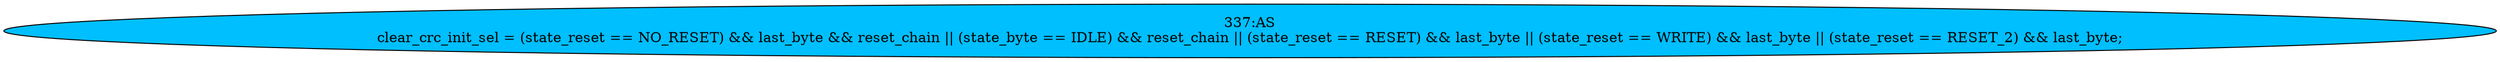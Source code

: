 strict digraph "" {
	node [label="\N"];
	"337:AS"	 [ast="<pyverilog.vparser.ast.Assign object at 0x7fcd18309b10>",
		def_var="['clear_crc_init_sel']",
		fillcolor=deepskyblue,
		label="337:AS
clear_crc_init_sel = (state_reset == NO_RESET) && last_byte && reset_chain || (state_byte == IDLE) && reset_chain || (state_\
reset == RESET) && last_byte || (state_reset == WRITE) && last_byte || (state_reset == RESET_2) && last_byte;",
		statements="[]",
		style=filled,
		typ=Assign,
		use_var="['state_reset', 'NO_RESET', 'last_byte', 'reset_chain', 'state_byte', 'IDLE', 'reset_chain', 'state_reset', 'RESET', 'last_byte', '\
state_reset', 'WRITE', 'last_byte', 'state_reset', 'RESET_2', 'last_byte']"];
}
